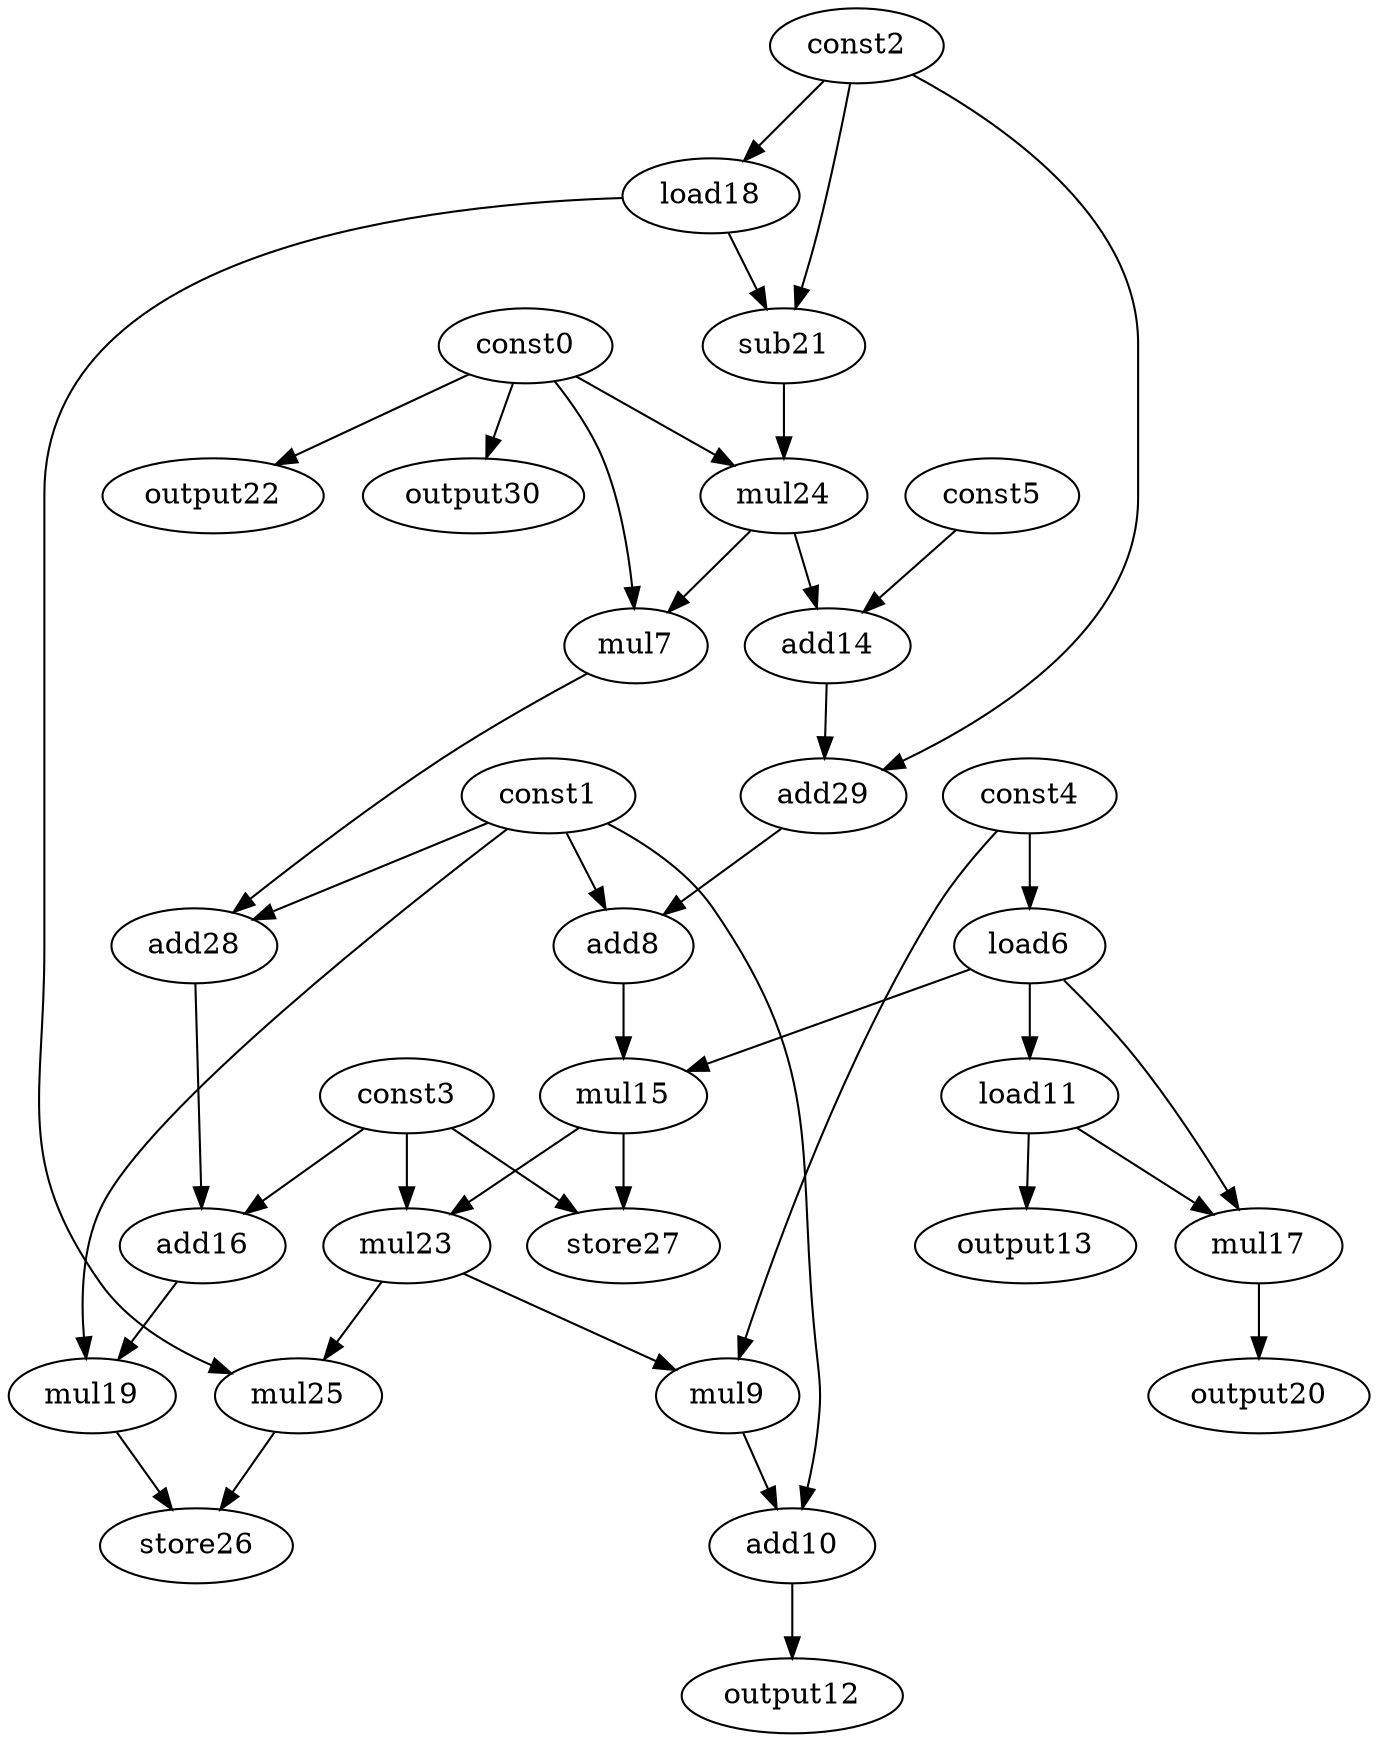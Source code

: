 digraph G { 
const0[opcode=const]; 
const1[opcode=const]; 
const2[opcode=const]; 
const3[opcode=const]; 
const4[opcode=const]; 
const5[opcode=const]; 
load6[opcode=load]; 
mul7[opcode=mul]; 
add8[opcode=add]; 
mul9[opcode=mul]; 
add10[opcode=add]; 
load11[opcode=load]; 
output12[opcode=output]; 
output13[opcode=output]; 
add14[opcode=add]; 
mul15[opcode=mul]; 
add16[opcode=add]; 
mul17[opcode=mul]; 
load18[opcode=load]; 
mul19[opcode=mul]; 
output20[opcode=output]; 
sub21[opcode=sub]; 
output22[opcode=output]; 
mul23[opcode=mul]; 
mul24[opcode=mul]; 
mul25[opcode=mul]; 
store26[opcode=store]; 
store27[opcode=store]; 
add28[opcode=add]; 
add29[opcode=add]; 
output30[opcode=output]; 
const4->load6[operand=0];
const2->load18[operand=0];
const0->output22[operand=0];
const0->output30[operand=0];
load6->load11[operand=0];
load18->sub21[operand=0];
const2->sub21[operand=1];
load11->output13[operand=0];
load11->mul17[operand=0];
load6->mul17[operand=1];
const0->mul24[operand=0];
sub21->mul24[operand=1];
mul24->mul7[operand=0];
const0->mul7[operand=1];
mul24->add14[operand=0];
const5->add14[operand=1];
mul17->output20[operand=0];
const1->add28[operand=0];
mul7->add28[operand=1];
const2->add29[operand=0];
add14->add29[operand=1];
const1->add8[operand=0];
add29->add8[operand=1];
const3->add16[operand=0];
add28->add16[operand=1];
add8->mul15[operand=0];
load6->mul15[operand=1];
add16->mul19[operand=0];
const1->mul19[operand=1];
const3->mul23[operand=0];
mul15->mul23[operand=1];
const3->store27[operand=0];
mul15->store27[operand=1];
const4->mul9[operand=0];
mul23->mul9[operand=1];
load18->mul25[operand=0];
mul23->mul25[operand=1];
mul9->add10[operand=0];
const1->add10[operand=1];
mul25->store26[operand=0];
mul19->store26[operand=1];
add10->output12[operand=0];
}
